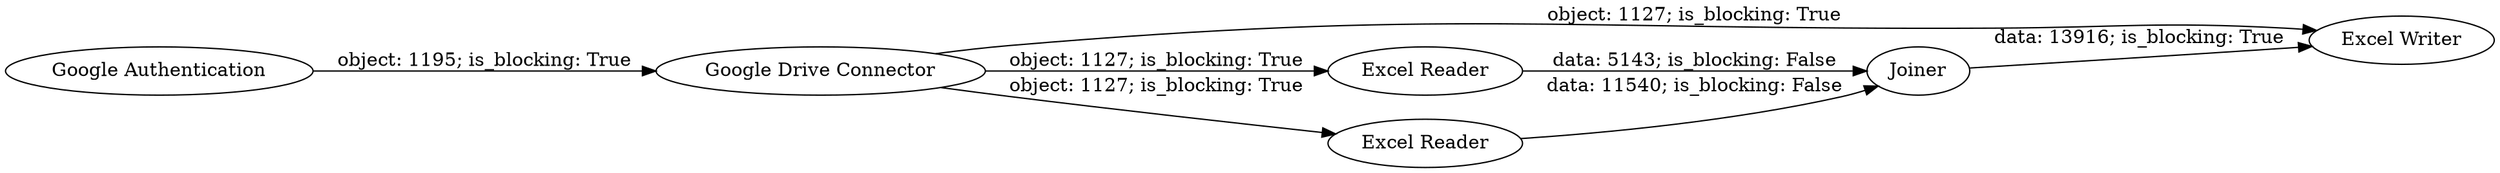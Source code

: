 digraph {
	"8481613315533073824_17" [label="Google Authentication"]
	"8481613315533073824_12" [label="Google Drive Connector"]
	"8481613315533073824_10" [label=Joiner]
	"8481613315533073824_20" [label="Excel Writer"]
	"8481613315533073824_19" [label="Excel Reader"]
	"8481613315533073824_18" [label="Excel Reader"]
	"8481613315533073824_10" -> "8481613315533073824_20" [label="data: 13916; is_blocking: True"]
	"8481613315533073824_17" -> "8481613315533073824_12" [label="object: 1195; is_blocking: True"]
	"8481613315533073824_18" -> "8481613315533073824_10" [label="data: 11540; is_blocking: False"]
	"8481613315533073824_12" -> "8481613315533073824_18" [label="object: 1127; is_blocking: True"]
	"8481613315533073824_19" -> "8481613315533073824_10" [label="data: 5143; is_blocking: False"]
	"8481613315533073824_12" -> "8481613315533073824_20" [label="object: 1127; is_blocking: True"]
	"8481613315533073824_12" -> "8481613315533073824_19" [label="object: 1127; is_blocking: True"]
	rankdir=LR
}
